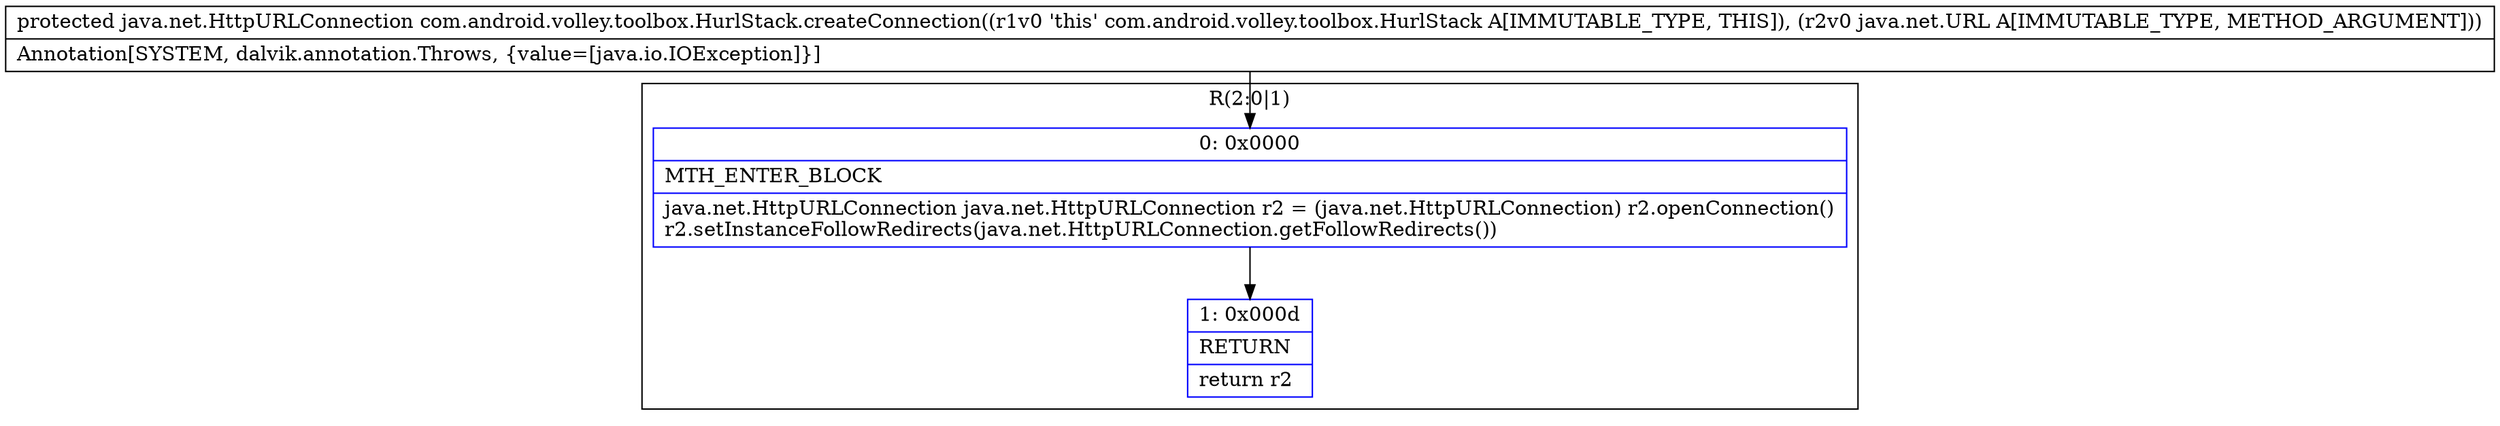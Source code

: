 digraph "CFG forcom.android.volley.toolbox.HurlStack.createConnection(Ljava\/net\/URL;)Ljava\/net\/HttpURLConnection;" {
subgraph cluster_Region_1227544240 {
label = "R(2:0|1)";
node [shape=record,color=blue];
Node_0 [shape=record,label="{0\:\ 0x0000|MTH_ENTER_BLOCK\l|java.net.HttpURLConnection java.net.HttpURLConnection r2 = (java.net.HttpURLConnection) r2.openConnection()\lr2.setInstanceFollowRedirects(java.net.HttpURLConnection.getFollowRedirects())\l}"];
Node_1 [shape=record,label="{1\:\ 0x000d|RETURN\l|return r2\l}"];
}
MethodNode[shape=record,label="{protected java.net.HttpURLConnection com.android.volley.toolbox.HurlStack.createConnection((r1v0 'this' com.android.volley.toolbox.HurlStack A[IMMUTABLE_TYPE, THIS]), (r2v0 java.net.URL A[IMMUTABLE_TYPE, METHOD_ARGUMENT]))  | Annotation[SYSTEM, dalvik.annotation.Throws, \{value=[java.io.IOException]\}]\l}"];
MethodNode -> Node_0;
Node_0 -> Node_1;
}

